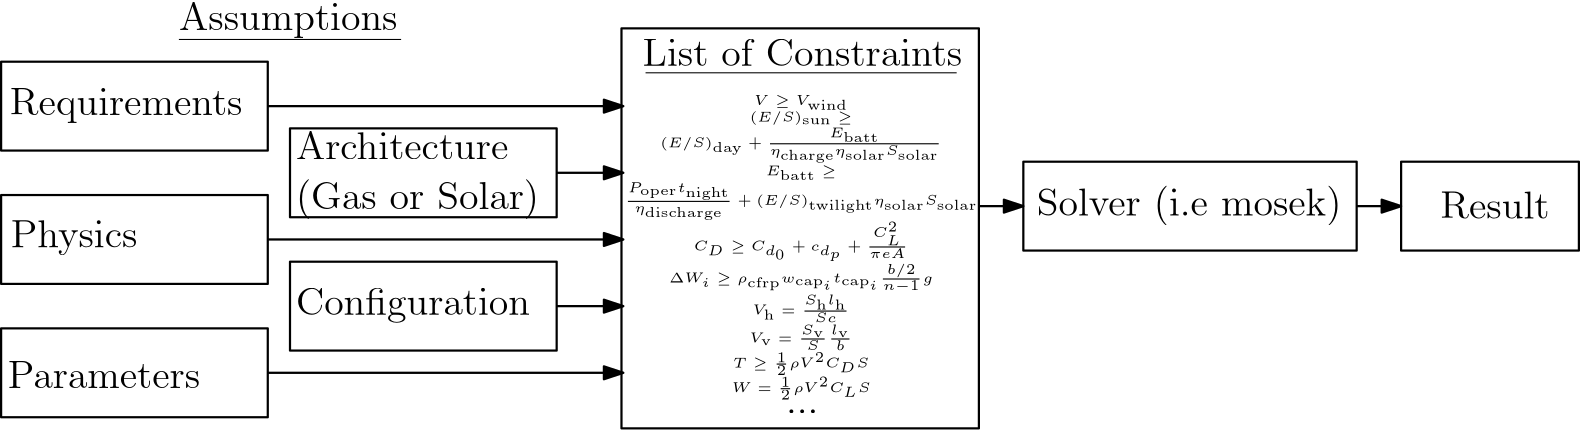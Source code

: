 <?xml version="1.0"?>
<!DOCTYPE ipe SYSTEM "ipe.dtd">
<ipe version="70206" creator="Ipe 7.2.7">
<info created="D:20170413131126" modified="D:20170419144321"/>
<ipestyle name="basic">
<symbol name="arrow/arc(spx)">
<path stroke="sym-stroke" fill="sym-stroke" pen="sym-pen">
0 0 m
-1 0.333 l
-1 -0.333 l
h
</path>
</symbol>
<symbol name="arrow/farc(spx)">
<path stroke="sym-stroke" fill="white" pen="sym-pen">
0 0 m
-1 0.333 l
-1 -0.333 l
h
</path>
</symbol>
<symbol name="arrow/ptarc(spx)">
<path stroke="sym-stroke" fill="sym-stroke" pen="sym-pen">
0 0 m
-1 0.333 l
-0.8 0 l
-1 -0.333 l
h
</path>
</symbol>
<symbol name="arrow/fptarc(spx)">
<path stroke="sym-stroke" fill="white" pen="sym-pen">
0 0 m
-1 0.333 l
-0.8 0 l
-1 -0.333 l
h
</path>
</symbol>
<symbol name="mark/circle(sx)" transformations="translations">
<path fill="sym-stroke">
0.6 0 0 0.6 0 0 e
0.4 0 0 0.4 0 0 e
</path>
</symbol>
<symbol name="mark/disk(sx)" transformations="translations">
<path fill="sym-stroke">
0.6 0 0 0.6 0 0 e
</path>
</symbol>
<symbol name="mark/fdisk(sfx)" transformations="translations">
<group>
<path fill="sym-fill">
0.5 0 0 0.5 0 0 e
</path>
<path fill="sym-stroke" fillrule="eofill">
0.6 0 0 0.6 0 0 e
0.4 0 0 0.4 0 0 e
</path>
</group>
</symbol>
<symbol name="mark/box(sx)" transformations="translations">
<path fill="sym-stroke" fillrule="eofill">
-0.6 -0.6 m
0.6 -0.6 l
0.6 0.6 l
-0.6 0.6 l
h
-0.4 -0.4 m
0.4 -0.4 l
0.4 0.4 l
-0.4 0.4 l
h
</path>
</symbol>
<symbol name="mark/square(sx)" transformations="translations">
<path fill="sym-stroke">
-0.6 -0.6 m
0.6 -0.6 l
0.6 0.6 l
-0.6 0.6 l
h
</path>
</symbol>
<symbol name="mark/fsquare(sfx)" transformations="translations">
<group>
<path fill="sym-fill">
-0.5 -0.5 m
0.5 -0.5 l
0.5 0.5 l
-0.5 0.5 l
h
</path>
<path fill="sym-stroke" fillrule="eofill">
-0.6 -0.6 m
0.6 -0.6 l
0.6 0.6 l
-0.6 0.6 l
h
-0.4 -0.4 m
0.4 -0.4 l
0.4 0.4 l
-0.4 0.4 l
h
</path>
</group>
</symbol>
<symbol name="mark/cross(sx)" transformations="translations">
<group>
<path fill="sym-stroke">
-0.43 -0.57 m
0.57 0.43 l
0.43 0.57 l
-0.57 -0.43 l
h
</path>
<path fill="sym-stroke">
-0.43 0.57 m
0.57 -0.43 l
0.43 -0.57 l
-0.57 0.43 l
h
</path>
</group>
</symbol>
<symbol name="arrow/fnormal(spx)">
<path stroke="sym-stroke" fill="white" pen="sym-pen">
0 0 m
-1 0.333 l
-1 -0.333 l
h
</path>
</symbol>
<symbol name="arrow/pointed(spx)">
<path stroke="sym-stroke" fill="sym-stroke" pen="sym-pen">
0 0 m
-1 0.333 l
-0.8 0 l
-1 -0.333 l
h
</path>
</symbol>
<symbol name="arrow/fpointed(spx)">
<path stroke="sym-stroke" fill="white" pen="sym-pen">
0 0 m
-1 0.333 l
-0.8 0 l
-1 -0.333 l
h
</path>
</symbol>
<symbol name="arrow/linear(spx)">
<path stroke="sym-stroke" pen="sym-pen">
-1 0.333 m
0 0 l
-1 -0.333 l
</path>
</symbol>
<symbol name="arrow/fdouble(spx)">
<path stroke="sym-stroke" fill="white" pen="sym-pen">
0 0 m
-1 0.333 l
-1 -0.333 l
h
-1 0 m
-2 0.333 l
-2 -0.333 l
h
</path>
</symbol>
<symbol name="arrow/double(spx)">
<path stroke="sym-stroke" fill="sym-stroke" pen="sym-pen">
0 0 m
-1 0.333 l
-1 -0.333 l
h
-1 0 m
-2 0.333 l
-2 -0.333 l
h
</path>
</symbol>
<pen name="heavier" value="0.8"/>
<pen name="fat" value="1.2"/>
<pen name="ultrafat" value="2"/>
<symbolsize name="large" value="5"/>
<symbolsize name="small" value="2"/>
<symbolsize name="tiny" value="1.1"/>
<arrowsize name="large" value="10"/>
<arrowsize name="small" value="5"/>
<arrowsize name="tiny" value="3"/>
<color name="red" value="1 0 0"/>
<color name="green" value="0 1 0"/>
<color name="blue" value="0 0 1"/>
<color name="yellow" value="1 1 0"/>
<color name="orange" value="1 0.647 0"/>
<color name="gold" value="1 0.843 0"/>
<color name="purple" value="0.627 0.125 0.941"/>
<color name="gray" value="0.745"/>
<color name="brown" value="0.647 0.165 0.165"/>
<color name="navy" value="0 0 0.502"/>
<color name="pink" value="1 0.753 0.796"/>
<color name="seagreen" value="0.18 0.545 0.341"/>
<color name="turquoise" value="0.251 0.878 0.816"/>
<color name="violet" value="0.933 0.51 0.933"/>
<color name="darkblue" value="0 0 0.545"/>
<color name="darkcyan" value="0 0.545 0.545"/>
<color name="darkgray" value="0.663"/>
<color name="darkgreen" value="0 0.392 0"/>
<color name="darkmagenta" value="0.545 0 0.545"/>
<color name="darkorange" value="1 0.549 0"/>
<color name="darkred" value="0.545 0 0"/>
<color name="lightblue" value="0.678 0.847 0.902"/>
<color name="lightcyan" value="0.878 1 1"/>
<color name="lightgray" value="0.827"/>
<color name="lightgreen" value="0.565 0.933 0.565"/>
<color name="lightyellow" value="1 1 0.878"/>
<dashstyle name="dashed" value="[4] 0"/>
<dashstyle name="dotted" value="[1 3] 0"/>
<dashstyle name="dash dotted" value="[4 2 1 2] 0"/>
<dashstyle name="dash dot dotted" value="[4 2 1 2 1 2] 0"/>
<textsize name="large" value="\large"/>
<textsize name="Large" value="\Large"/>
<textsize name="LARGE" value="\LARGE"/>
<textsize name="huge" value="\huge"/>
<textsize name="Huge" value="\Huge"/>
<textsize name="small" value="\small"/>
<textsize name="footnote" value="\footnotesize"/>
<textsize name="tiny" value="\tiny"/>
<textstyle name="center" begin="\begin{center}" end="\end{center}"/>
<textstyle name="itemize" begin="\begin{itemize}" end="\end{itemize}"/>
<textstyle name="item" begin="\begin{itemize}\item{}" end="\end{itemize}"/>
<gridsize name="4 pts" value="4"/>
<gridsize name="8 pts (~3 mm)" value="8"/>
<gridsize name="16 pts (~6 mm)" value="16"/>
<gridsize name="32 pts (~12 mm)" value="32"/>
<gridsize name="10 pts (~3.5 mm)" value="10"/>
<gridsize name="20 pts (~7 mm)" value="20"/>
<gridsize name="14 pts (~5 mm)" value="14"/>
<gridsize name="28 pts (~10 mm)" value="28"/>
<gridsize name="56 pts (~20 mm)" value="56"/>
<anglesize name="90 deg" value="90"/>
<anglesize name="60 deg" value="60"/>
<anglesize name="45 deg" value="45"/>
<anglesize name="30 deg" value="30"/>
<anglesize name="22.5 deg" value="22.5"/>
<opacity name="10%" value="0.1"/>
<opacity name="30%" value="0.3"/>
<opacity name="50%" value="0.5"/>
<opacity name="75%" value="0.75"/>
<tiling name="falling" angle="-60" step="4" width="1"/>
<tiling name="rising" angle="30" step="4" width="1"/>
</ipestyle>
<page>
<layer name="alpha"/>
<view layers="alpha" active="alpha"/>
<group layer="alpha" matrix="1 0 0 1 0 -12">
<path matrix="1 0 0 1 96 8" stroke="black" pen="heavier" arrow="normal/normal">
128 704 m
152 704 l
</path>
<group>
<path matrix="1 0 0 1 96 8" stroke="black" pen="heavier">
32 720 m
32 688 l
128 688 l
128 720 l
h
</path>
<text matrix="3.56407 0 0 1.13042 -89.038 -77.1803" transformations="translations" pos="61.4981 711.277" stroke="black" type="minipage" width="93.994" height="18.222" depth="13.26" valign="top" size="Large">Architecture
(Gas or Solar)</text>
</group>
</group>
<path matrix="1 0 0 0.5 112 352" stroke="black" pen="heavier">
416 704 m
416 640 l
480 640 l
480 704 l
h
</path>
<group matrix="1 0 0 1 48 -28">
<text matrix="1 0 0 1 11.3549 -10.0933" transformations="translations" pos="28.695 789.5" stroke="black" type="label" width="78.659" height="9.803" depth="2.79" valign="baseline" size="Large">Assumptions</text>
<path stroke="black">
40 776 m
120 776 l
</path>
</group>
<group matrix="1 0 0 1 96 0">
<path matrix="1.23718 0 0 1.28571 -46.6154 -194.286" stroke="black" pen="heavier">
160 736 m
160 624 l
264 624 l
264 736 l
h
</path>
<text matrix="1 0 0 1 -17.0609 2.52332" transformations="translations" pos="176 736" stroke="black" type="label" width="115.145" height="9.963" depth="0" valign="baseline" size="Large">List of Constraints</text>
<text matrix="1 0 0 1 -16 24" transformations="translations" pos="168 704" stroke="black" type="minipage" width="128" height="57.238" depth="52.38" valign="top" size="tiny" style="center">$ V \geq V_{\mathrm{wind}}$ \\
$ (E/S)_{\mathrm{sun}}  \geq (E/S)_{\mathrm{day}} + \frac{E_{\mathrm{batt}}}{\eta_{\mathrm{charge}}\eta_{\mathrm{solar}} S_{\mathrm{solar}}} $ \\
$ E_{\mathrm{batt}} \geq \frac{P_{\mathrm{oper}}t_{\mathrm{night}}}{\eta_{\mathrm{discharge}}} + (E/S)_{\mathrm{twilight}} \eta_{\mathrm{solar}} S_{\mathrm{solar}} $ \\
$C_D \geq C_{d_0} + c_{d_p} + \frac{C_L^2}{\pi e A}$ \\
$\Delta W_i \geq \rho_{\mathrm{cfrp}} w_{\mathrm{cap}_i}t_{\mathrm{cap}_i} \frac{b/2}{n-1}g $ \\
$            V_{\mathrm{h}} = \frac{S_{\mathrm{h}}l_{\mathrm{h}}}{Sc} $ \\
$            V_{\mathrm{v}} = \frac{S_{\mathrm{v}}}{S} \frac{l_{\mathrm{v}}}{b} $ \\
$T \geq \frac{1}{2} \rho V^2 C_D S $ \\
$W = \frac{1}{2} \rho V^2 C_L S $ \\</text>
<text matrix="1 0 0 1 2.52332 -2.52332" transformations="translations" pos="208 616" stroke="black" type="label" width="11.706" height="1.395" depth="0" valign="baseline" size="Large">...</text>
<path stroke="black">
160 736 m
272 736 l
</path>
</group>
<group matrix="1 0 0 1 88 0">
<path matrix="1.5 0 0 1 -152 16" stroke="black" pen="heavier">
304 688 m
304 656 l
384 656 l
384 688 l
h
</path>
<text matrix="1 0 0 1 -32.1723 -5.67747" transformations="translations" pos="341.015 690.344" stroke="black" type="label" width="109.724" height="10.756" depth="3.59" valign="baseline" size="Large">Solver (i.e mosek)</text>
</group>
<path matrix="0.666667 0 0 1 189.333 0" stroke="black" pen="heavier" arrow="normal/normal">
280 688 m
304 688 l
</path>
<path matrix="0.666667 0 0 1 229.333 0" stroke="black" pen="heavier" arrow="normal/normal">
424 688 m
448 688 l
</path>
<text matrix="1 0 0 1 78.1075 -4.41581" transformations="translations" pos="464 688" stroke="black" type="label" width="39.291" height="9.963" depth="0" valign="baseline" size="Large">Result</text>
<group matrix="1 0 0 1 0 -16">
<path matrix="5.33333 0 0 0 -562.667 740" stroke="black" pen="heavier" arrow="normal/normal">
128 752 m
152 736 l
</path>
<path matrix="1 0 0 1 -8 -12" stroke="black" pen="heavier">
32 768 m
32 736 l
128 736 l
128 768 l
h
</path>
<text matrix="1.33333 0 0 2.17388 -36.8459 -915.304" transformations="translations" pos="48 760" stroke="black" type="label" width="83.773" height="9.803" depth="2.79" valign="baseline" size="Large">Requirements</text>
</group>
<group matrix="1 0 0 1 0 20">
<path matrix="5.33333 0 0 1 -562.667 0" stroke="black" pen="heavier" arrow="normal/normal">
128 656 m
152 656 l
</path>
<group matrix="1 0 0 1 -8 0">
<path stroke="black" pen="heavier">
32 672 m
32 640 l
128 640 l
128 672 l
h
</path>
<text matrix="1 0 0 1 -16.5574 -11.3549" transformations="translations" pos="52.0357 664.596" stroke="black" type="label" width="45.612" height="9.962" depth="2.79" valign="baseline" size="Large">Physics</text>
</group>
</group>
<group>
<path matrix="1 0 0 1 96 -52" stroke="black" pen="heavier" arrow="normal/normal">
128 704 m
152 704 l
</path>
<group>
<path matrix="1 0 0 1 96 -52" stroke="black" pen="heavier">
32 720 m
32 688 l
128 688 l
128 720 l
h
</path>
<text matrix="3.56407 0 0 1.13042 -89.038 -145.18" transformations="translations" pos="61.4981 711.277" stroke="black" type="minipage" width="93.994" height="8.862" depth="3.89" valign="top" size="Large">Configuration</text>
</group>
</group>
<path matrix="5.33333 0 0 0 -562.667 628" stroke="black" pen="heavier" arrow="normal/normal">
128 608 m
152 624 l
</path>
<path matrix="1 0 0 1 -8 20" stroke="black" pen="heavier">
32 624 m
32 592 l
128 592 l
128 624 l
h
</path>
<text matrix="1 0 0 1 -25.7312 19.4458" transformations="translations" pos="52.0948 612.868" stroke="black" type="minipage" width="93.363" height="7.393" depth="2.41" valign="top" size="Large">Parameters</text>
</page>
</ipe>
